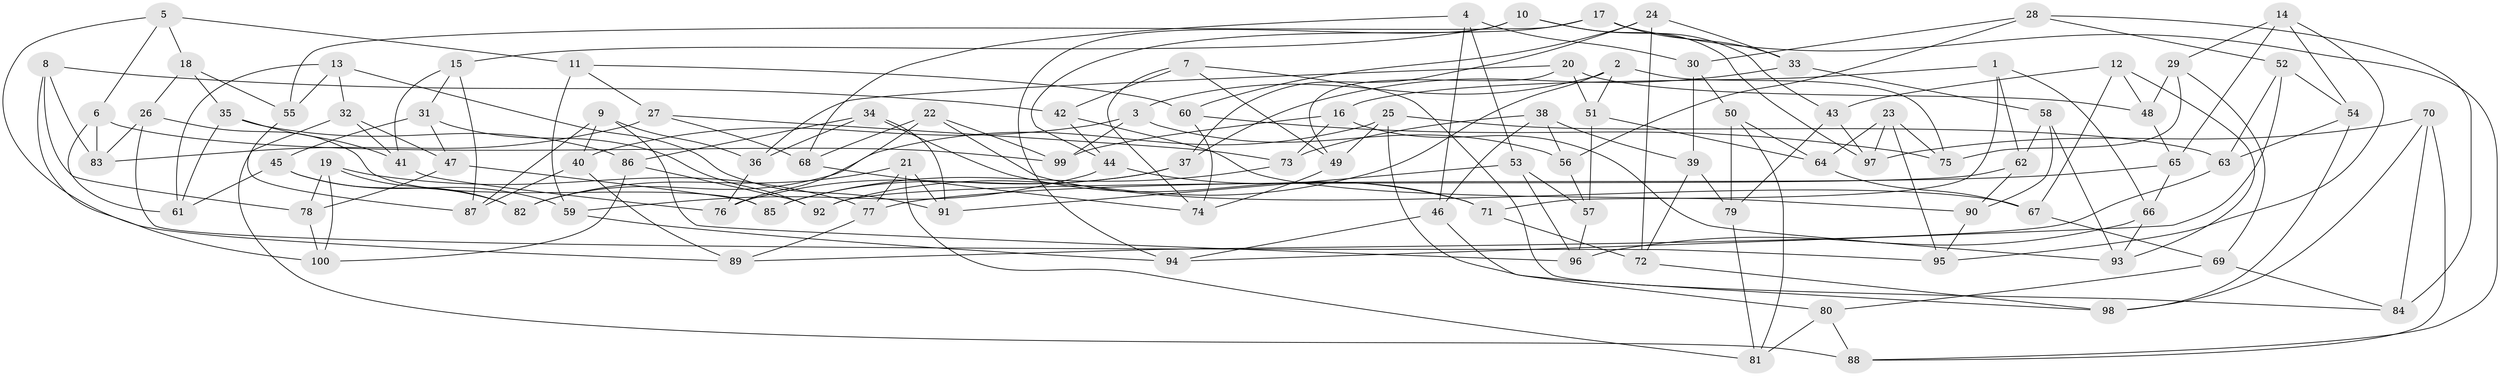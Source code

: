 // Generated by graph-tools (version 1.1) at 2025/11/02/27/25 16:11:47]
// undirected, 100 vertices, 200 edges
graph export_dot {
graph [start="1"]
  node [color=gray90,style=filled];
  1;
  2;
  3;
  4;
  5;
  6;
  7;
  8;
  9;
  10;
  11;
  12;
  13;
  14;
  15;
  16;
  17;
  18;
  19;
  20;
  21;
  22;
  23;
  24;
  25;
  26;
  27;
  28;
  29;
  30;
  31;
  32;
  33;
  34;
  35;
  36;
  37;
  38;
  39;
  40;
  41;
  42;
  43;
  44;
  45;
  46;
  47;
  48;
  49;
  50;
  51;
  52;
  53;
  54;
  55;
  56;
  57;
  58;
  59;
  60;
  61;
  62;
  63;
  64;
  65;
  66;
  67;
  68;
  69;
  70;
  71;
  72;
  73;
  74;
  75;
  76;
  77;
  78;
  79;
  80;
  81;
  82;
  83;
  84;
  85;
  86;
  87;
  88;
  89;
  90;
  91;
  92;
  93;
  94;
  95;
  96;
  97;
  98;
  99;
  100;
  1 -- 62;
  1 -- 71;
  1 -- 16;
  1 -- 66;
  2 -- 92;
  2 -- 51;
  2 -- 75;
  2 -- 3;
  3 -- 40;
  3 -- 99;
  3 -- 56;
  4 -- 53;
  4 -- 68;
  4 -- 30;
  4 -- 46;
  5 -- 18;
  5 -- 6;
  5 -- 11;
  5 -- 89;
  6 -- 83;
  6 -- 99;
  6 -- 61;
  7 -- 42;
  7 -- 74;
  7 -- 49;
  7 -- 84;
  8 -- 83;
  8 -- 100;
  8 -- 42;
  8 -- 78;
  9 -- 87;
  9 -- 36;
  9 -- 96;
  9 -- 40;
  10 -- 94;
  10 -- 97;
  10 -- 15;
  10 -- 43;
  11 -- 59;
  11 -- 27;
  11 -- 60;
  12 -- 43;
  12 -- 48;
  12 -- 67;
  12 -- 93;
  13 -- 55;
  13 -- 61;
  13 -- 32;
  13 -- 91;
  14 -- 54;
  14 -- 65;
  14 -- 95;
  14 -- 29;
  15 -- 41;
  15 -- 31;
  15 -- 87;
  16 -- 99;
  16 -- 73;
  16 -- 93;
  17 -- 55;
  17 -- 33;
  17 -- 44;
  17 -- 88;
  18 -- 26;
  18 -- 55;
  18 -- 35;
  19 -- 82;
  19 -- 77;
  19 -- 78;
  19 -- 100;
  20 -- 51;
  20 -- 49;
  20 -- 36;
  20 -- 48;
  21 -- 77;
  21 -- 82;
  21 -- 81;
  21 -- 91;
  22 -- 67;
  22 -- 99;
  22 -- 76;
  22 -- 68;
  23 -- 75;
  23 -- 97;
  23 -- 95;
  23 -- 64;
  24 -- 33;
  24 -- 72;
  24 -- 37;
  24 -- 60;
  25 -- 82;
  25 -- 49;
  25 -- 63;
  25 -- 98;
  26 -- 83;
  26 -- 95;
  26 -- 85;
  27 -- 83;
  27 -- 68;
  27 -- 73;
  28 -- 56;
  28 -- 30;
  28 -- 84;
  28 -- 52;
  29 -- 75;
  29 -- 69;
  29 -- 48;
  30 -- 50;
  30 -- 39;
  31 -- 47;
  31 -- 45;
  31 -- 92;
  32 -- 41;
  32 -- 88;
  32 -- 47;
  33 -- 37;
  33 -- 58;
  34 -- 71;
  34 -- 86;
  34 -- 36;
  34 -- 91;
  35 -- 86;
  35 -- 61;
  35 -- 41;
  36 -- 76;
  37 -- 76;
  37 -- 85;
  38 -- 73;
  38 -- 46;
  38 -- 56;
  38 -- 39;
  39 -- 72;
  39 -- 79;
  40 -- 89;
  40 -- 87;
  41 -- 76;
  42 -- 90;
  42 -- 44;
  43 -- 97;
  43 -- 79;
  44 -- 59;
  44 -- 71;
  45 -- 59;
  45 -- 82;
  45 -- 61;
  46 -- 94;
  46 -- 80;
  47 -- 78;
  47 -- 85;
  48 -- 65;
  49 -- 74;
  50 -- 79;
  50 -- 64;
  50 -- 81;
  51 -- 57;
  51 -- 64;
  52 -- 63;
  52 -- 54;
  52 -- 94;
  53 -- 96;
  53 -- 91;
  53 -- 57;
  54 -- 63;
  54 -- 98;
  55 -- 87;
  56 -- 57;
  57 -- 96;
  58 -- 93;
  58 -- 62;
  58 -- 90;
  59 -- 94;
  60 -- 75;
  60 -- 74;
  62 -- 90;
  62 -- 92;
  63 -- 89;
  64 -- 67;
  65 -- 77;
  65 -- 66;
  66 -- 93;
  66 -- 96;
  67 -- 69;
  68 -- 74;
  69 -- 84;
  69 -- 80;
  70 -- 88;
  70 -- 97;
  70 -- 84;
  70 -- 98;
  71 -- 72;
  72 -- 98;
  73 -- 85;
  77 -- 89;
  78 -- 100;
  79 -- 81;
  80 -- 81;
  80 -- 88;
  86 -- 100;
  86 -- 92;
  90 -- 95;
}
